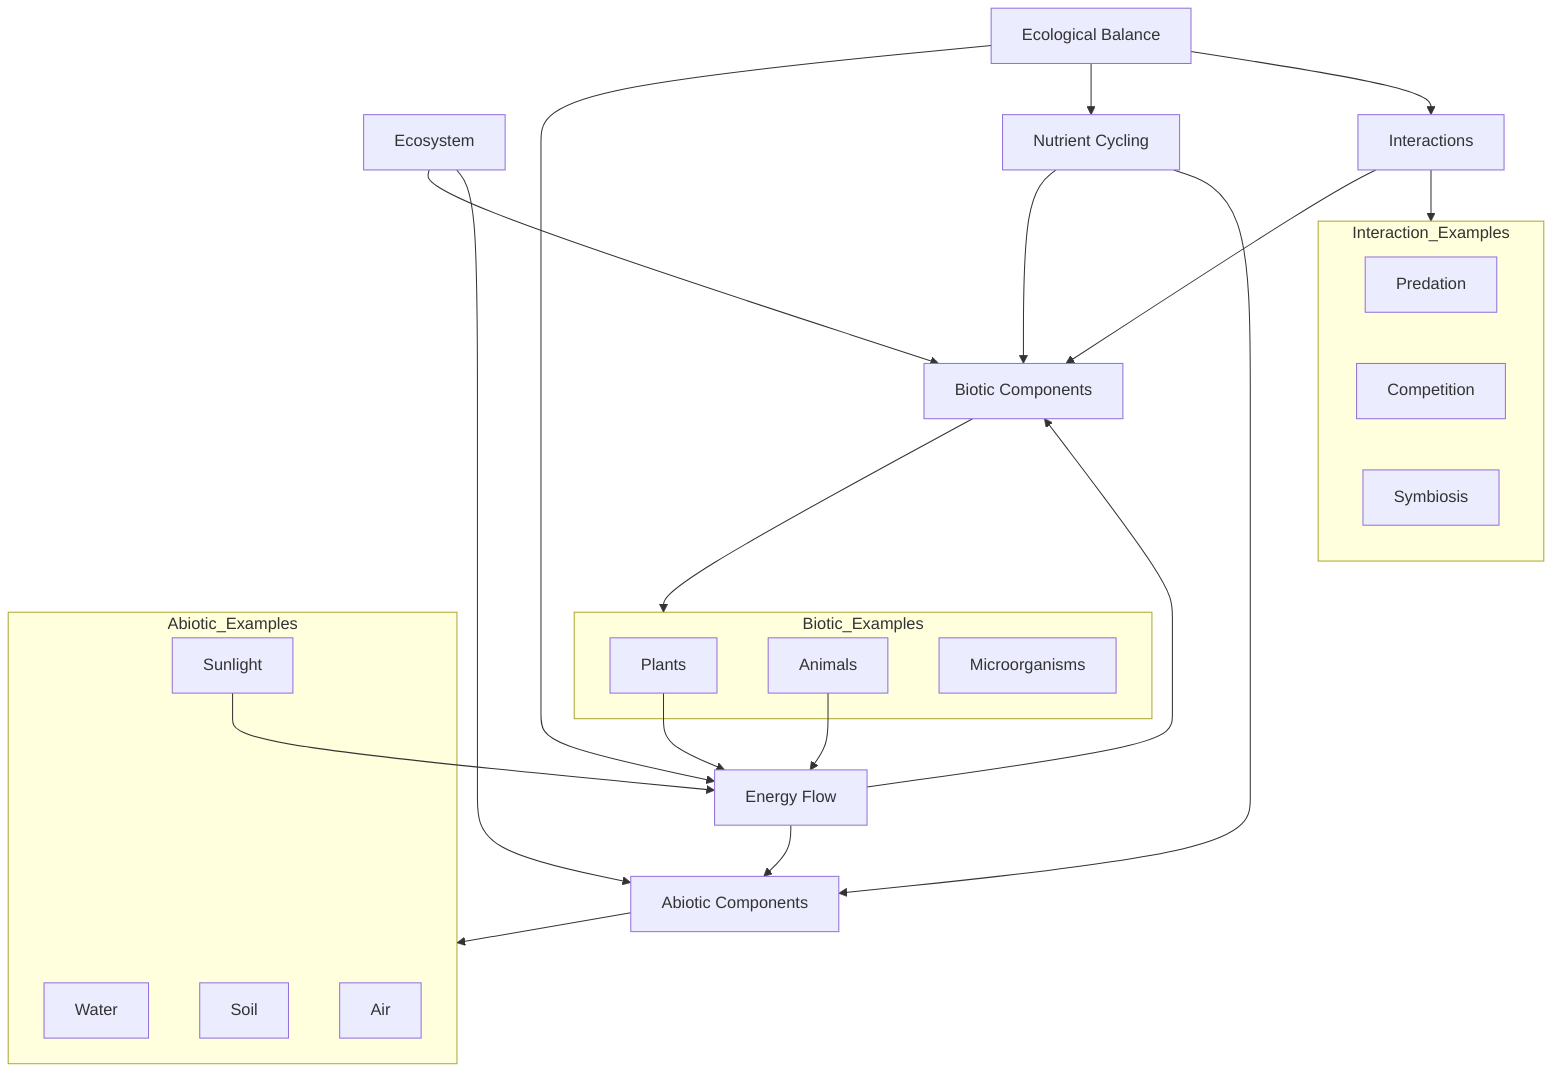flowchart TD
    A[Ecosystem]
    A --> B[Biotic Components]
    A --> C[Abiotic Components]
    
    subgraph Biotic_Examples
        B1[Plants]
        B2[Animals]
        B3[Microorganisms]
    end
    B --> Biotic_Examples
    
    subgraph Abiotic_Examples
        C1[Water]
        C2[Soil]
        C3[Air]
        C4[Sunlight]
    end
    C --> Abiotic_Examples
    
    D[Energy Flow]
    D --> B
    D --> C
    C4 --> D
    B1 --> D
    B2 --> D
    
    E[Nutrient Cycling]
    E --> B
    E --> C
    
    F[Interactions]
    F --> B
    
    subgraph Interaction_Examples
        F1[Predation]
        F2[Competition]
        F3[Symbiosis]
    end
    F --> Interaction_Examples
    
    G[Ecological Balance]
    G --> D
    G --> E
    G --> F